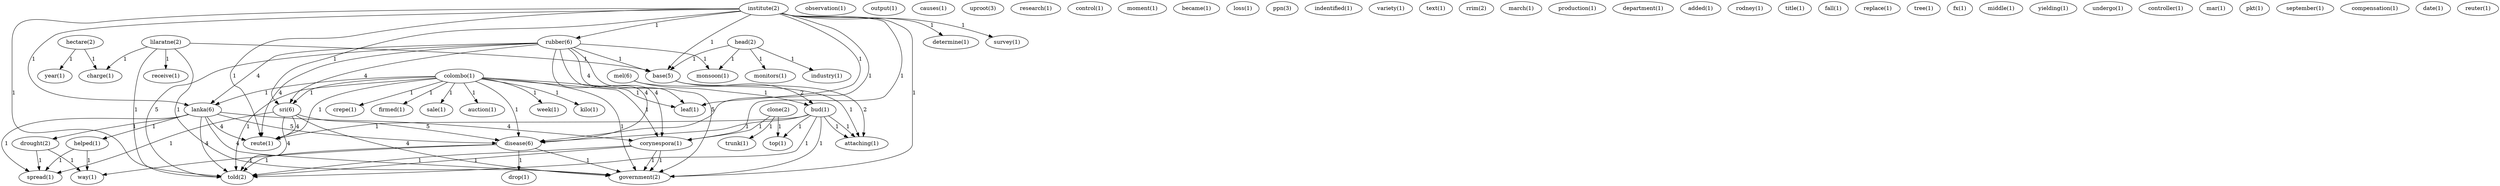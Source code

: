 digraph G {
  hectare [ label="hectare(2)" ];
  year [ label="year(1)" ];
  charge [ label="charge(1)" ];
  observation [ label="observation(1)" ];
  output [ label="output(1)" ];
  head [ label="head(2)" ];
  monitors [ label="monitors(1)" ];
  industry [ label="industry(1)" ];
  monsoon [ label="monsoon(1)" ];
  base [ label="base(5)" ];
  causes [ label="causes(1)" ];
  corynespora [ label="corynespora(1)" ];
  government [ label="government(2)" ];
  told [ label="told(2)" ];
  uproot [ label="uproot(3)" ];
  institute [ label="institute(2)" ];
  rubber [ label="rubber(6)" ];
  leaf [ label="leaf(1)" ];
  lanka [ label="lanka(6)" ];
  corynespora [ label="corynespora(1)" ];
  sri [ label="sri(6)" ];
  determine [ label="determine(1)" ];
  survey [ label="survey(1)" ];
  disease [ label="disease(6)" ];
  reute [ label="reute(1)" ];
  research [ label="research(1)" ];
  colombo [ label="colombo(1)" ];
  crepe [ label="crepe(1)" ];
  firmed [ label="firmed(1)" ];
  sale [ label="sale(1)" ];
  auction [ label="auction(1)" ];
  week [ label="week(1)" ];
  kilo [ label="kilo(1)" ];
  control [ label="control(1)" ];
  moment [ label="moment(1)" ];
  became [ label="became(1)" ];
  clone [ label="clone(2)" ];
  trunk [ label="trunk(1)" ];
  top [ label="top(1)" ];
  loss [ label="loss(1)" ];
  ppn [ label="ppn(3)" ];
  helped [ label="helped(1)" ];
  drought [ label="drought(2)" ];
  spread [ label="spread(1)" ];
  indentified [ label="indentified(1)" ];
  variety [ label="variety(1)" ];
  way [ label="way(1)" ];
  text [ label="text(1)" ];
  rrim [ label="rrim(2)" ];
  march [ label="march(1)" ];
  production [ label="production(1)" ];
  department [ label="department(1)" ];
  added [ label="added(1)" ];
  rodney [ label="rodney(1)" ];
  title [ label="title(1)" ];
  bud [ label="bud(1)" ];
  attaching [ label="attaching(1)" ];
  fall [ label="fall(1)" ];
  replace [ label="replace(1)" ];
  tree [ label="tree(1)" ];
  fx [ label="fx(1)" ];
  middle [ label="middle(1)" ];
  yielding [ label="yielding(1)" ];
  undergo [ label="undergo(1)" ];
  drop [ label="drop(1)" ];
  lilaratne [ label="lilaratne(2)" ];
  receive [ label="receive(1)" ];
  bud [ label="bud(1)" ];
  controller [ label="controller(1)" ];
  mel [ label="mel(6)" ];
  mar [ label="mar(1)" ];
  pkt [ label="pkt(1)" ];
  september [ label="september(1)" ];
  compensation [ label="compensation(1)" ];
  date [ label="date(1)" ];
  reuter [ label="reuter(1)" ];
  hectare -> year [ label="1" ];
  hectare -> charge [ label="1" ];
  head -> monitors [ label="1" ];
  head -> industry [ label="1" ];
  head -> monsoon [ label="1" ];
  head -> base [ label="1" ];
  corynespora -> government [ label="1" ];
  corynespora -> told [ label="1" ];
  institute -> rubber [ label="1" ];
  institute -> leaf [ label="1" ];
  institute -> lanka [ label="1" ];
  institute -> corynespora [ label="1" ];
  institute -> sri [ label="1" ];
  institute -> determine [ label="1" ];
  institute -> survey [ label="1" ];
  institute -> disease [ label="1" ];
  institute -> reute [ label="1" ];
  institute -> base [ label="1" ];
  institute -> government [ label="1" ];
  institute -> told [ label="1" ];
  rubber -> leaf [ label="4" ];
  rubber -> lanka [ label="4" ];
  rubber -> corynespora [ label="4" ];
  rubber -> monsoon [ label="1" ];
  rubber -> sri [ label="4" ];
  rubber -> disease [ label="4" ];
  rubber -> reute [ label="4" ];
  rubber -> base [ label="1" ];
  rubber -> government [ label="5" ];
  rubber -> told [ label="5" ];
  colombo -> leaf [ label="1" ];
  colombo -> lanka [ label="1" ];
  colombo -> corynespora [ label="1" ];
  colombo -> crepe [ label="1" ];
  colombo -> sri [ label="1" ];
  colombo -> firmed [ label="1" ];
  colombo -> disease [ label="1" ];
  colombo -> sale [ label="1" ];
  colombo -> reute [ label="1" ];
  colombo -> auction [ label="1" ];
  colombo -> week [ label="1" ];
  colombo -> government [ label="1" ];
  colombo -> kilo [ label="1" ];
  colombo -> told [ label="1" ];
  clone -> corynespora [ label="1" ];
  clone -> trunk [ label="1" ];
  clone -> top [ label="1" ];
  lanka -> corynespora [ label="4" ];
  lanka -> helped [ label="1" ];
  lanka -> drought [ label="1" ];
  lanka -> disease [ label="5" ];
  lanka -> spread [ label="1" ];
  lanka -> reute [ label="4" ];
  lanka -> government [ label="4" ];
  lanka -> told [ label="4" ];
  corynespora -> government [ label="1" ];
  corynespora -> told [ label="1" ];
  helped -> spread [ label="1" ];
  helped -> way [ label="1" ];
  drought -> spread [ label="1" ];
  drought -> way [ label="1" ];
  sri -> disease [ label="5" ];
  sri -> spread [ label="1" ];
  sri -> reute [ label="4" ];
  sri -> government [ label="4" ];
  sri -> told [ label="4" ];
  bud -> top [ label="1" ];
  bud -> disease [ label="1" ];
  bud -> reute [ label="1" ];
  bud -> government [ label="1" ];
  bud -> told [ label="1" ];
  bud -> attaching [ label="1" ];
  disease -> way [ label="1" ];
  disease -> government [ label="1" ];
  disease -> drop [ label="1" ];
  disease -> told [ label="1" ];
  lilaratne -> charge [ label="1" ];
  lilaratne -> base [ label="1" ];
  lilaratne -> government [ label="1" ];
  lilaratne -> told [ label="1" ];
  lilaratne -> receive [ label="1" ];
  base -> bud [ label="2" ];
  base -> attaching [ label="2" ];
  mel -> bud [ label="1" ];
  mel -> attaching [ label="1" ];
  bud -> attaching [ label="1" ];
}
